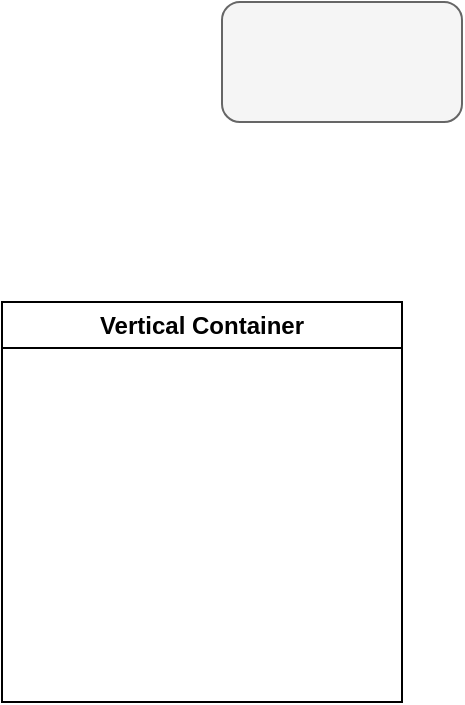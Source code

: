<mxfile>
    <diagram id="DQh81PJYpoiYOr5nQGoi" name="Page-1">
        <mxGraphModel dx="762" dy="563" grid="1" gridSize="10" guides="1" tooltips="1" connect="1" arrows="1" fold="1" page="1" pageScale="1" pageWidth="850" pageHeight="1100" math="0" shadow="0">
            <root>
                <mxCell id="0"/>
                <mxCell id="1" parent="0"/>
                <mxCell id="2" value="" style="rounded=1;whiteSpace=wrap;html=1;fillColor=#f5f5f5;fontColor=#333333;strokeColor=#666666;" vertex="1" parent="1">
                    <mxGeometry x="350" y="110" width="120" height="60" as="geometry"/>
                </mxCell>
                <mxCell id="3" value="Vertical Container" style="swimlane;whiteSpace=wrap;html=1;" vertex="1" parent="1">
                    <mxGeometry x="240" y="260" width="200" height="200" as="geometry"/>
                </mxCell>
            </root>
        </mxGraphModel>
    </diagram>
</mxfile>